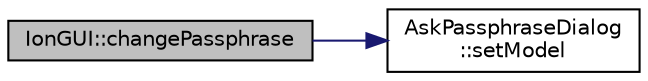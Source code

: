 digraph "IonGUI::changePassphrase"
{
  edge [fontname="Helvetica",fontsize="10",labelfontname="Helvetica",labelfontsize="10"];
  node [fontname="Helvetica",fontsize="10",shape=record];
  rankdir="LR";
  Node191 [label="IonGUI::changePassphrase",height=0.2,width=0.4,color="black", fillcolor="grey75", style="filled", fontcolor="black"];
  Node191 -> Node192 [color="midnightblue",fontsize="10",style="solid",fontname="Helvetica"];
  Node192 [label="AskPassphraseDialog\l::setModel",height=0.2,width=0.4,color="black", fillcolor="white", style="filled",URL="$d8/d70/class_ask_passphrase_dialog.html#a35b83e1ef98813b6b88155aab0803ed3"];
}
